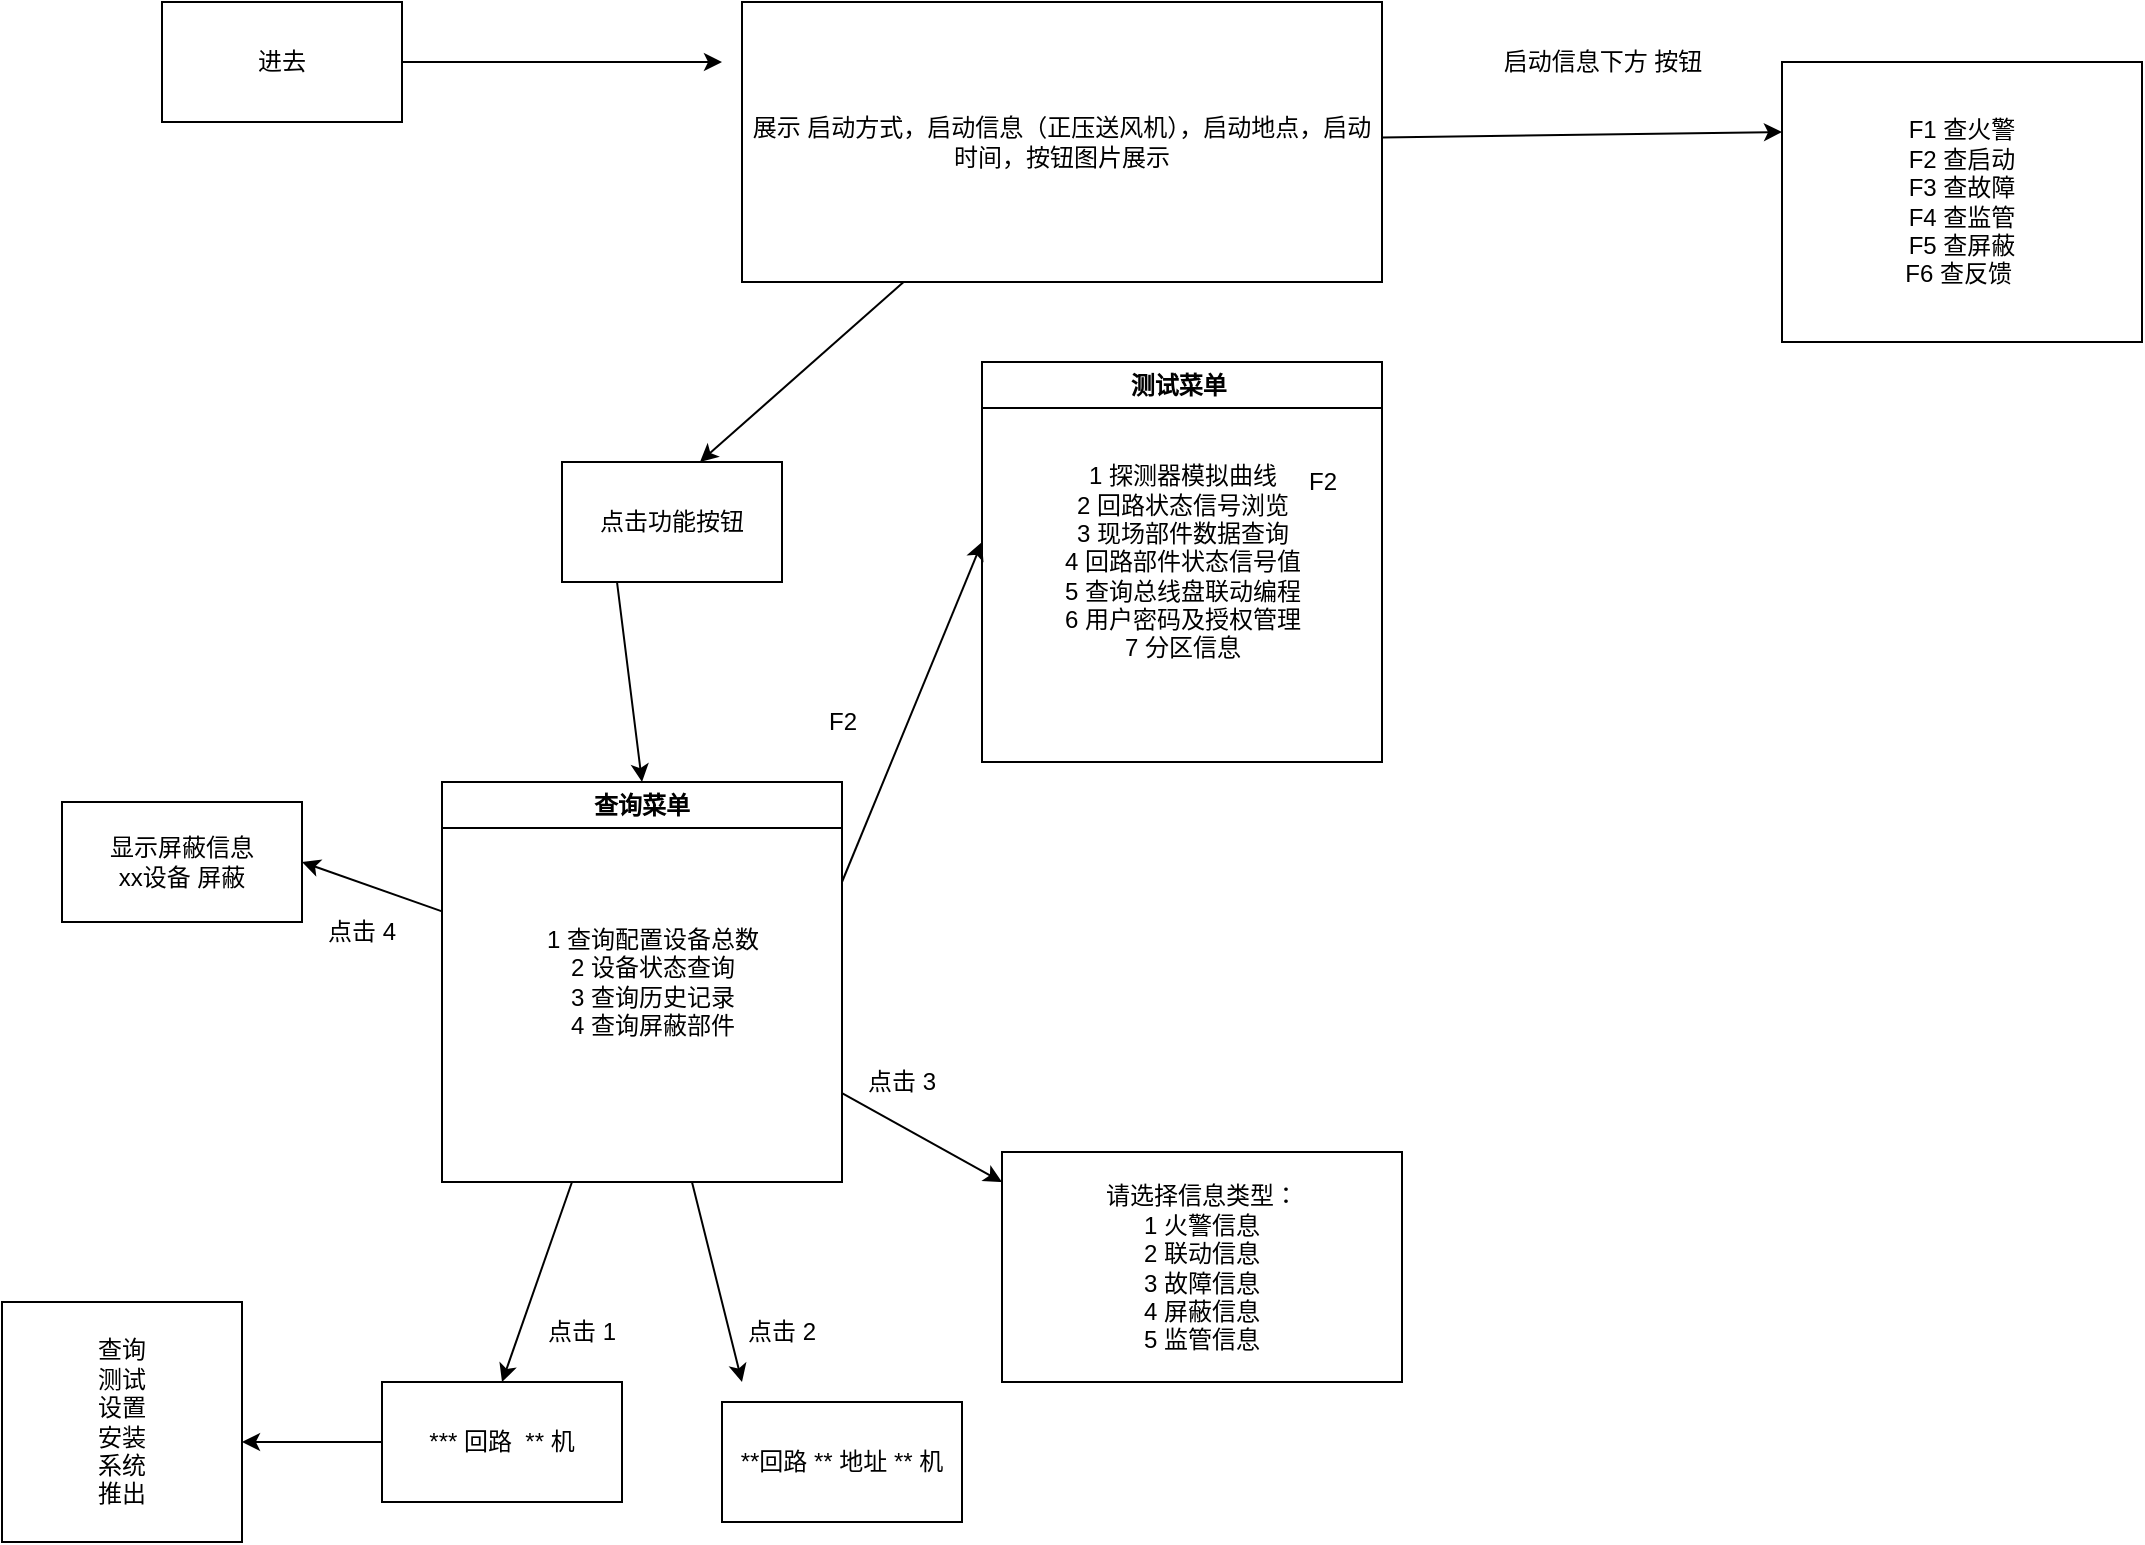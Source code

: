 <mxfile>
    <diagram id="m4avu2lAH5qP6f25fVnw" name="第 1 页">
        <mxGraphModel dx="567" dy="607" grid="1" gridSize="10" guides="1" tooltips="1" connect="1" arrows="1" fold="1" page="1" pageScale="1" pageWidth="1200" pageHeight="1600" math="0" shadow="0">
            <root>
                <mxCell id="0"/>
                <mxCell id="1" parent="0"/>
                <mxCell id="3" style="edgeStyle=none;html=1;" parent="1" source="2" edge="1">
                    <mxGeometry relative="1" as="geometry">
                        <mxPoint x="370" y="150" as="targetPoint"/>
                    </mxGeometry>
                </mxCell>
                <mxCell id="2" value="进去" style="rounded=0;whiteSpace=wrap;html=1;" parent="1" vertex="1">
                    <mxGeometry x="90" y="120" width="120" height="60" as="geometry"/>
                </mxCell>
                <mxCell id="8" style="edgeStyle=none;html=1;entryX=0.627;entryY=0;entryDx=0;entryDy=0;entryPerimeter=0;" parent="1" source="4" target="7" edge="1">
                    <mxGeometry relative="1" as="geometry"/>
                </mxCell>
                <mxCell id="35" style="edgeStyle=none;html=1;entryX=0;entryY=0.25;entryDx=0;entryDy=0;" parent="1" source="4" target="39" edge="1">
                    <mxGeometry relative="1" as="geometry">
                        <mxPoint x="890" y="180" as="targetPoint"/>
                    </mxGeometry>
                </mxCell>
                <mxCell id="4" value="展示 启动方式，启动信息（正压送风机），启动地点，启动时间，按钮图片展示" style="rounded=0;whiteSpace=wrap;html=1;" parent="1" vertex="1">
                    <mxGeometry x="380" y="120" width="320" height="140" as="geometry"/>
                </mxCell>
                <mxCell id="9" style="edgeStyle=none;html=1;entryX=0.5;entryY=0;entryDx=0;entryDy=0;exitX=0.25;exitY=1;exitDx=0;exitDy=0;" parent="1" source="7" target="12" edge="1">
                    <mxGeometry relative="1" as="geometry">
                        <mxPoint x="301.379" y="550" as="targetPoint"/>
                        <mxPoint x="164.167" y="410" as="sourcePoint"/>
                    </mxGeometry>
                </mxCell>
                <mxCell id="34" style="edgeStyle=none;html=1;exitX=1;exitY=0.25;exitDx=0;exitDy=0;" parent="1" source="12" edge="1">
                    <mxGeometry relative="1" as="geometry">
                        <mxPoint x="500" y="390" as="targetPoint"/>
                    </mxGeometry>
                </mxCell>
                <mxCell id="7" value="点击功能按钮" style="rounded=0;whiteSpace=wrap;html=1;" parent="1" vertex="1">
                    <mxGeometry x="290" y="350" width="110" height="60" as="geometry"/>
                </mxCell>
                <mxCell id="14" style="edgeStyle=none;html=1;" parent="1" source="12" edge="1">
                    <mxGeometry relative="1" as="geometry">
                        <mxPoint x="260" y="810" as="targetPoint"/>
                    </mxGeometry>
                </mxCell>
                <mxCell id="18" style="edgeStyle=none;html=1;" parent="1" source="12" edge="1">
                    <mxGeometry relative="1" as="geometry">
                        <mxPoint x="380" y="810" as="targetPoint"/>
                    </mxGeometry>
                </mxCell>
                <mxCell id="21" style="edgeStyle=none;html=1;" parent="1" source="12" edge="1">
                    <mxGeometry relative="1" as="geometry">
                        <mxPoint x="510" y="710" as="targetPoint"/>
                    </mxGeometry>
                </mxCell>
                <mxCell id="24" style="edgeStyle=none;html=1;entryX=1;entryY=0.5;entryDx=0;entryDy=0;" parent="1" source="12" target="26" edge="1">
                    <mxGeometry relative="1" as="geometry">
                        <mxPoint x="100" y="670" as="targetPoint"/>
                    </mxGeometry>
                </mxCell>
                <mxCell id="12" value="查询菜单" style="swimlane;whiteSpace=wrap;html=1;" parent="1" vertex="1">
                    <mxGeometry x="230" y="510" width="200" height="200" as="geometry"/>
                </mxCell>
                <mxCell id="13" value="&lt;span style=&quot;&quot;&gt;1 查询配置设备总数&lt;/span&gt;&lt;br style=&quot;&quot;&gt;&lt;span style=&quot;&quot;&gt;2 设备状态查询&lt;/span&gt;&lt;br style=&quot;&quot;&gt;&lt;span style=&quot;&quot;&gt;3 查询历史记录&lt;/span&gt;&lt;br style=&quot;&quot;&gt;&lt;span style=&quot;&quot;&gt;4 查询屏蔽部件&lt;/span&gt;" style="text;html=1;align=center;verticalAlign=middle;resizable=0;points=[];autosize=1;strokeColor=none;fillColor=none;" parent="12" vertex="1">
                    <mxGeometry x="40" y="65" width="130" height="70" as="geometry"/>
                </mxCell>
                <mxCell id="16" value="点击 1" style="text;html=1;strokeColor=none;fillColor=none;align=center;verticalAlign=middle;whiteSpace=wrap;rounded=0;" parent="1" vertex="1">
                    <mxGeometry x="270" y="770" width="60" height="30" as="geometry"/>
                </mxCell>
                <mxCell id="44" style="edgeStyle=none;html=1;entryX=1;entryY=0.583;entryDx=0;entryDy=0;entryPerimeter=0;" edge="1" parent="1" source="17" target="43">
                    <mxGeometry relative="1" as="geometry"/>
                </mxCell>
                <mxCell id="17" value="*** 回路&amp;nbsp; ** 机" style="rounded=0;whiteSpace=wrap;html=1;" parent="1" vertex="1">
                    <mxGeometry x="200" y="810" width="120" height="60" as="geometry"/>
                </mxCell>
                <mxCell id="19" value="点击 2" style="text;html=1;strokeColor=none;fillColor=none;align=center;verticalAlign=middle;whiteSpace=wrap;rounded=0;" parent="1" vertex="1">
                    <mxGeometry x="370" y="770" width="60" height="30" as="geometry"/>
                </mxCell>
                <mxCell id="20" value="**回路 ** 地址 ** 机" style="rounded=0;whiteSpace=wrap;html=1;" parent="1" vertex="1">
                    <mxGeometry x="370" y="820" width="120" height="60" as="geometry"/>
                </mxCell>
                <mxCell id="22" value="点击 3" style="text;html=1;strokeColor=none;fillColor=none;align=center;verticalAlign=middle;whiteSpace=wrap;rounded=0;" parent="1" vertex="1">
                    <mxGeometry x="430" y="645" width="60" height="30" as="geometry"/>
                </mxCell>
                <mxCell id="23" value="请选择信息类型：&lt;br&gt;1 火警信息&lt;br&gt;2 联动信息&lt;br&gt;3 故障信息&lt;br&gt;4 屏蔽信息&lt;br&gt;5 监管信息" style="rounded=0;whiteSpace=wrap;html=1;" parent="1" vertex="1">
                    <mxGeometry x="510" y="695" width="200" height="115" as="geometry"/>
                </mxCell>
                <mxCell id="25" value="点击 4" style="text;html=1;strokeColor=none;fillColor=none;align=center;verticalAlign=middle;whiteSpace=wrap;rounded=0;" parent="1" vertex="1">
                    <mxGeometry x="160" y="570" width="60" height="30" as="geometry"/>
                </mxCell>
                <mxCell id="26" value="显示屏蔽信息&lt;br&gt;xx设备 屏蔽" style="rounded=0;whiteSpace=wrap;html=1;" parent="1" vertex="1">
                    <mxGeometry x="40" y="520" width="120" height="60" as="geometry"/>
                </mxCell>
                <mxCell id="29" value="F2" style="text;html=1;align=center;verticalAlign=middle;resizable=0;points=[];autosize=1;strokeColor=none;fillColor=none;" parent="1" vertex="1">
                    <mxGeometry x="650" y="345" width="40" height="30" as="geometry"/>
                </mxCell>
                <mxCell id="31" value="测试菜单&amp;nbsp;" style="swimlane;whiteSpace=wrap;html=1;" parent="1" vertex="1">
                    <mxGeometry x="500" y="300" width="200" height="200" as="geometry"/>
                </mxCell>
                <mxCell id="32" value="1 探测器模拟曲线&lt;br&gt;2 回路状态信号浏览&lt;br&gt;3 现场部件数据查询&lt;br&gt;4 回路部件状态信号值&lt;br&gt;5 查询总线盘联动编程&lt;br&gt;6 用户密码及授权管理&lt;br&gt;7 分区信息" style="text;html=1;align=center;verticalAlign=middle;resizable=0;points=[];autosize=1;strokeColor=none;fillColor=none;" parent="31" vertex="1">
                    <mxGeometry x="30" y="45" width="140" height="110" as="geometry"/>
                </mxCell>
                <mxCell id="38" value="启动信息下方 按钮" style="text;html=1;align=center;verticalAlign=middle;resizable=0;points=[];autosize=1;strokeColor=none;fillColor=none;" parent="1" vertex="1">
                    <mxGeometry x="750" y="135" width="120" height="30" as="geometry"/>
                </mxCell>
                <mxCell id="39" value="F1 查火警&lt;br&gt;F2 查启动&lt;br&gt;F3 查故障&lt;br&gt;F4 查监管&lt;br&gt;F5 查屏蔽&lt;br&gt;F6 查反馈&amp;nbsp;" style="rounded=0;whiteSpace=wrap;html=1;" parent="1" vertex="1">
                    <mxGeometry x="900" y="150" width="180" height="140" as="geometry"/>
                </mxCell>
                <mxCell id="42" value="F2" style="text;html=1;align=center;verticalAlign=middle;resizable=0;points=[];autosize=1;strokeColor=none;fillColor=none;" parent="1" vertex="1">
                    <mxGeometry x="410" y="465" width="40" height="30" as="geometry"/>
                </mxCell>
                <mxCell id="43" value="查询&lt;br&gt;测试&lt;br&gt;设置&lt;br&gt;安装&lt;br&gt;系统&lt;br&gt;推出&lt;br&gt;" style="whiteSpace=wrap;html=1;" vertex="1" parent="1">
                    <mxGeometry x="10" y="770" width="120" height="120" as="geometry"/>
                </mxCell>
            </root>
        </mxGraphModel>
    </diagram>
</mxfile>